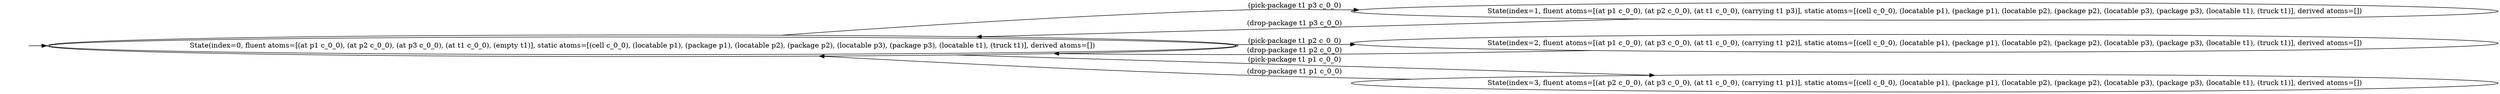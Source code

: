 digraph {
rankdir="LR"
s0[peripheries=2,label="State(index=0, fluent atoms=[(at p1 c_0_0), (at p2 c_0_0), (at p3 c_0_0), (at t1 c_0_0), (empty t1)], static atoms=[(cell c_0_0), (locatable p1), (package p1), (locatable p2), (package p2), (locatable p3), (package p3), (locatable t1), (truck t1)], derived atoms=[])"]
s1[label="State(index=1, fluent atoms=[(at p1 c_0_0), (at p2 c_0_0), (at t1 c_0_0), (carrying t1 p3)], static atoms=[(cell c_0_0), (locatable p1), (package p1), (locatable p2), (package p2), (locatable p3), (package p3), (locatable t1), (truck t1)], derived atoms=[])"]
s2[label="State(index=2, fluent atoms=[(at p1 c_0_0), (at p3 c_0_0), (at t1 c_0_0), (carrying t1 p2)], static atoms=[(cell c_0_0), (locatable p1), (package p1), (locatable p2), (package p2), (locatable p3), (package p3), (locatable t1), (truck t1)], derived atoms=[])"]
s3[label="State(index=3, fluent atoms=[(at p2 c_0_0), (at p3 c_0_0), (at t1 c_0_0), (carrying t1 p1)], static atoms=[(cell c_0_0), (locatable p1), (package p1), (locatable p2), (package p2), (locatable p3), (package p3), (locatable t1), (truck t1)], derived atoms=[])"]
Dangling [ label = "", style = invis ]
{ rank = same; Dangling }
Dangling -> s0
{ rank = same; s1,s2,s3}
{ rank = same; s0}
s0->s1 [label="(pick-package t1 p3 c_0_0)"]
s0->s2 [label="(pick-package t1 p2 c_0_0)"]
s0->s3 [label="(pick-package t1 p1 c_0_0)"]
s3->s0 [label="(drop-package t1 p1 c_0_0)"]
s2->s0 [label="(drop-package t1 p2 c_0_0)"]
s1->s0 [label="(drop-package t1 p3 c_0_0)"]
}
